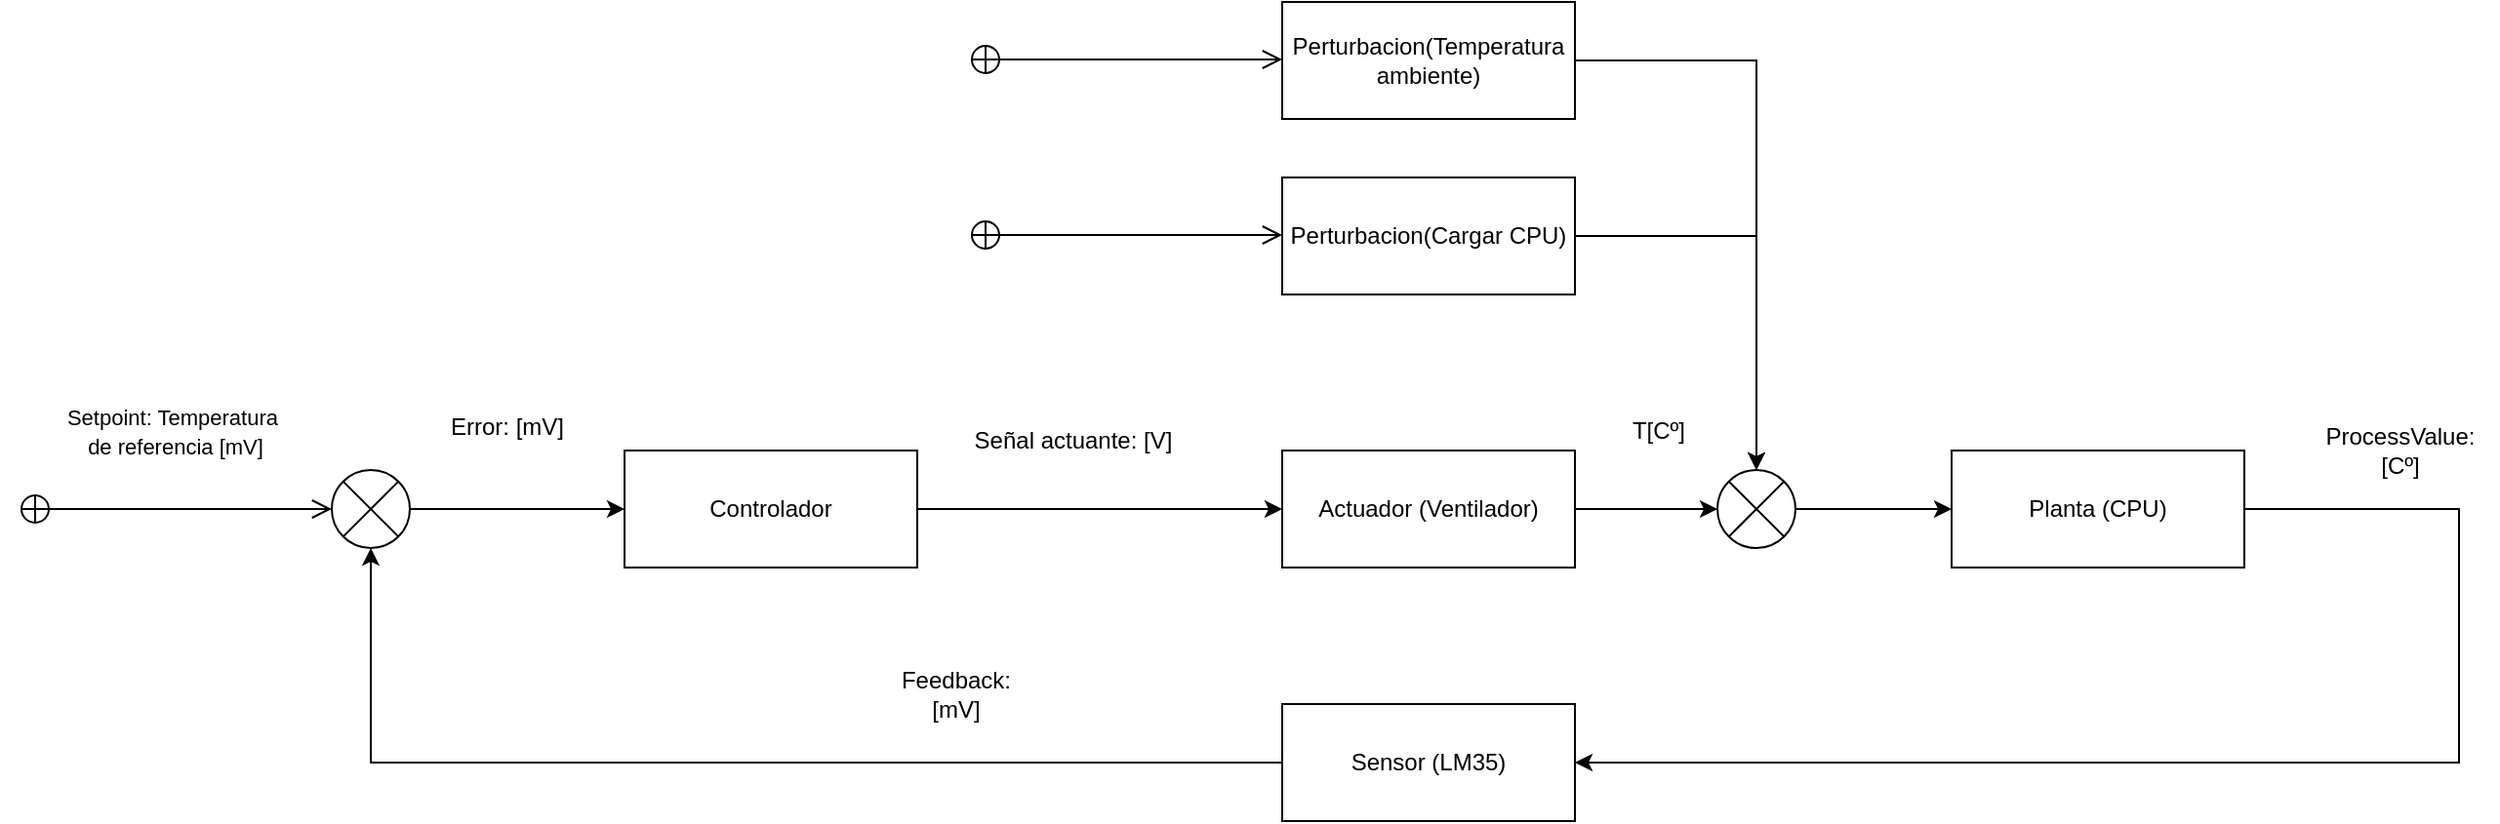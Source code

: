 <mxfile version="25.0.1">
  <diagram name="Página-1" id="rye0wI2Z3Kx7PpGK687J">
    <mxGraphModel dx="1434" dy="772" grid="1" gridSize="10" guides="1" tooltips="1" connect="1" arrows="1" fold="1" page="1" pageScale="1" pageWidth="827" pageHeight="1169" math="0" shadow="0">
      <root>
        <mxCell id="0" />
        <mxCell id="1" parent="0" />
        <mxCell id="44PFGm1HdOzSRHpyrn75-29" style="edgeStyle=orthogonalEdgeStyle;rounded=0;orthogonalLoop=1;jettySize=auto;html=1;entryX=1;entryY=0.5;entryDx=0;entryDy=0;" parent="1" source="44PFGm1HdOzSRHpyrn75-1" target="44PFGm1HdOzSRHpyrn75-2" edge="1">
          <mxGeometry relative="1" as="geometry">
            <Array as="points">
              <mxPoint x="1280" y="320" />
              <mxPoint x="1280" y="450" />
            </Array>
          </mxGeometry>
        </mxCell>
        <mxCell id="44PFGm1HdOzSRHpyrn75-1" value="Planta (CPU)" style="rounded=0;whiteSpace=wrap;html=1;" parent="1" vertex="1">
          <mxGeometry x="1020" y="290" width="150" height="60" as="geometry" />
        </mxCell>
        <mxCell id="44PFGm1HdOzSRHpyrn75-30" style="edgeStyle=orthogonalEdgeStyle;rounded=0;orthogonalLoop=1;jettySize=auto;html=1;entryX=0.5;entryY=1;entryDx=0;entryDy=0;" parent="1" source="44PFGm1HdOzSRHpyrn75-2" target="44PFGm1HdOzSRHpyrn75-10" edge="1">
          <mxGeometry relative="1" as="geometry" />
        </mxCell>
        <mxCell id="44PFGm1HdOzSRHpyrn75-2" value="Sensor (LM35)" style="rounded=0;whiteSpace=wrap;html=1;" parent="1" vertex="1">
          <mxGeometry x="677" y="420" width="150" height="60" as="geometry" />
        </mxCell>
        <mxCell id="44PFGm1HdOzSRHpyrn75-25" value="" style="edgeStyle=orthogonalEdgeStyle;rounded=0;orthogonalLoop=1;jettySize=auto;html=1;" parent="1" source="44PFGm1HdOzSRHpyrn75-4" target="44PFGm1HdOzSRHpyrn75-24" edge="1">
          <mxGeometry relative="1" as="geometry" />
        </mxCell>
        <mxCell id="44PFGm1HdOzSRHpyrn75-4" value="Actuador (Ventilador)" style="rounded=0;whiteSpace=wrap;html=1;" parent="1" vertex="1">
          <mxGeometry x="677" y="290" width="150" height="60" as="geometry" />
        </mxCell>
        <mxCell id="44PFGm1HdOzSRHpyrn75-26" style="edgeStyle=orthogonalEdgeStyle;rounded=0;orthogonalLoop=1;jettySize=auto;html=1;entryX=0.5;entryY=0;entryDx=0;entryDy=0;" parent="1" source="44PFGm1HdOzSRHpyrn75-5" target="44PFGm1HdOzSRHpyrn75-24" edge="1">
          <mxGeometry relative="1" as="geometry" />
        </mxCell>
        <mxCell id="44PFGm1HdOzSRHpyrn75-5" value="Perturbacion(Cargar CPU)" style="rounded=0;whiteSpace=wrap;html=1;" parent="1" vertex="1">
          <mxGeometry x="677" y="150" width="150" height="60" as="geometry" />
        </mxCell>
        <mxCell id="44PFGm1HdOzSRHpyrn75-27" style="edgeStyle=orthogonalEdgeStyle;rounded=0;orthogonalLoop=1;jettySize=auto;html=1;entryX=0.5;entryY=0;entryDx=0;entryDy=0;" parent="1" source="44PFGm1HdOzSRHpyrn75-6" target="44PFGm1HdOzSRHpyrn75-24" edge="1">
          <mxGeometry relative="1" as="geometry">
            <mxPoint x="920" y="180" as="targetPoint" />
          </mxGeometry>
        </mxCell>
        <mxCell id="44PFGm1HdOzSRHpyrn75-6" value="Perturbacion(Temperatura ambiente)" style="rounded=0;whiteSpace=wrap;html=1;" parent="1" vertex="1">
          <mxGeometry x="677" y="60" width="150" height="60" as="geometry" />
        </mxCell>
        <mxCell id="44PFGm1HdOzSRHpyrn75-17" value="" style="edgeStyle=orthogonalEdgeStyle;rounded=0;orthogonalLoop=1;jettySize=auto;html=1;" parent="1" source="44PFGm1HdOzSRHpyrn75-8" target="44PFGm1HdOzSRHpyrn75-4" edge="1">
          <mxGeometry relative="1" as="geometry" />
        </mxCell>
        <mxCell id="44PFGm1HdOzSRHpyrn75-8" value="Controlador" style="rounded=0;whiteSpace=wrap;html=1;" parent="1" vertex="1">
          <mxGeometry x="340" y="290" width="150" height="60" as="geometry" />
        </mxCell>
        <mxCell id="44PFGm1HdOzSRHpyrn75-15" value="" style="edgeStyle=orthogonalEdgeStyle;rounded=0;orthogonalLoop=1;jettySize=auto;html=1;" parent="1" source="44PFGm1HdOzSRHpyrn75-10" target="44PFGm1HdOzSRHpyrn75-8" edge="1">
          <mxGeometry relative="1" as="geometry" />
        </mxCell>
        <mxCell id="44PFGm1HdOzSRHpyrn75-10" value="" style="shape=sumEllipse;perimeter=ellipsePerimeter;whiteSpace=wrap;html=1;backgroundOutline=1;" parent="1" vertex="1">
          <mxGeometry x="190" y="300" width="40" height="40" as="geometry" />
        </mxCell>
        <mxCell id="44PFGm1HdOzSRHpyrn75-11" value="" style="endArrow=open;startArrow=circlePlus;endFill=0;startFill=0;endSize=8;html=1;rounded=0;" parent="1" edge="1">
          <mxGeometry width="160" relative="1" as="geometry">
            <mxPoint x="30" y="320" as="sourcePoint" />
            <mxPoint x="190" y="320" as="targetPoint" />
          </mxGeometry>
        </mxCell>
        <mxCell id="44PFGm1HdOzSRHpyrn75-13" value="&lt;span style=&quot;font-size: 11px; text-wrap-mode: nowrap; background-color: rgb(255, 255, 255);&quot;&gt;Setpoint: Temperatura&amp;nbsp;&lt;/span&gt;&lt;div&gt;&lt;span style=&quot;font-size: 11px; text-wrap-mode: nowrap; background-color: rgb(255, 255, 255);&quot;&gt;de referencia [mV]&lt;/span&gt;&lt;/div&gt;" style="text;html=1;align=center;verticalAlign=middle;whiteSpace=wrap;rounded=0;" parent="1" vertex="1">
          <mxGeometry x="50" y="260" width="120" height="40" as="geometry" />
        </mxCell>
        <mxCell id="44PFGm1HdOzSRHpyrn75-16" value="Error: [mV]" style="text;html=1;align=center;verticalAlign=middle;whiteSpace=wrap;rounded=0;" parent="1" vertex="1">
          <mxGeometry x="230" y="265" width="100" height="25" as="geometry" />
        </mxCell>
        <mxCell id="44PFGm1HdOzSRHpyrn75-18" value="Señal actuante: [V]" style="text;html=1;align=center;verticalAlign=middle;whiteSpace=wrap;rounded=0;" parent="1" vertex="1">
          <mxGeometry x="510" y="265" width="120" height="40" as="geometry" />
        </mxCell>
        <mxCell id="44PFGm1HdOzSRHpyrn75-20" value="" style="endArrow=open;startArrow=circlePlus;endFill=0;startFill=0;endSize=8;html=1;rounded=0;" parent="1" edge="1">
          <mxGeometry width="160" relative="1" as="geometry">
            <mxPoint x="517" y="89.5" as="sourcePoint" />
            <mxPoint x="677" y="89.5" as="targetPoint" />
          </mxGeometry>
        </mxCell>
        <mxCell id="44PFGm1HdOzSRHpyrn75-21" value="" style="endArrow=open;startArrow=circlePlus;endFill=0;startFill=0;endSize=8;html=1;rounded=0;" parent="1" edge="1">
          <mxGeometry width="160" relative="1" as="geometry">
            <mxPoint x="517" y="179.5" as="sourcePoint" />
            <mxPoint x="677" y="179.5" as="targetPoint" />
          </mxGeometry>
        </mxCell>
        <mxCell id="44PFGm1HdOzSRHpyrn75-28" value="" style="edgeStyle=orthogonalEdgeStyle;rounded=0;orthogonalLoop=1;jettySize=auto;html=1;" parent="1" source="44PFGm1HdOzSRHpyrn75-24" target="44PFGm1HdOzSRHpyrn75-1" edge="1">
          <mxGeometry relative="1" as="geometry" />
        </mxCell>
        <mxCell id="44PFGm1HdOzSRHpyrn75-24" value="" style="shape=sumEllipse;perimeter=ellipsePerimeter;whiteSpace=wrap;html=1;backgroundOutline=1;" parent="1" vertex="1">
          <mxGeometry x="900" y="300" width="40" height="40" as="geometry" />
        </mxCell>
        <mxCell id="44PFGm1HdOzSRHpyrn75-31" value="ProcessValue: [Cº]" style="text;html=1;align=center;verticalAlign=middle;whiteSpace=wrap;rounded=0;" parent="1" vertex="1">
          <mxGeometry x="1200" y="275" width="100" height="30" as="geometry" />
        </mxCell>
        <mxCell id="44PFGm1HdOzSRHpyrn75-32" value="Feedback: [mV]" style="text;html=1;align=center;verticalAlign=middle;whiteSpace=wrap;rounded=0;" parent="1" vertex="1">
          <mxGeometry x="480" y="400" width="60" height="30" as="geometry" />
        </mxCell>
        <mxCell id="z5uAuniFEoU2Q4568Ikx-1" value="T[Cº]" style="text;html=1;align=center;verticalAlign=middle;whiteSpace=wrap;rounded=0;" vertex="1" parent="1">
          <mxGeometry x="840" y="265" width="60" height="30" as="geometry" />
        </mxCell>
      </root>
    </mxGraphModel>
  </diagram>
</mxfile>
